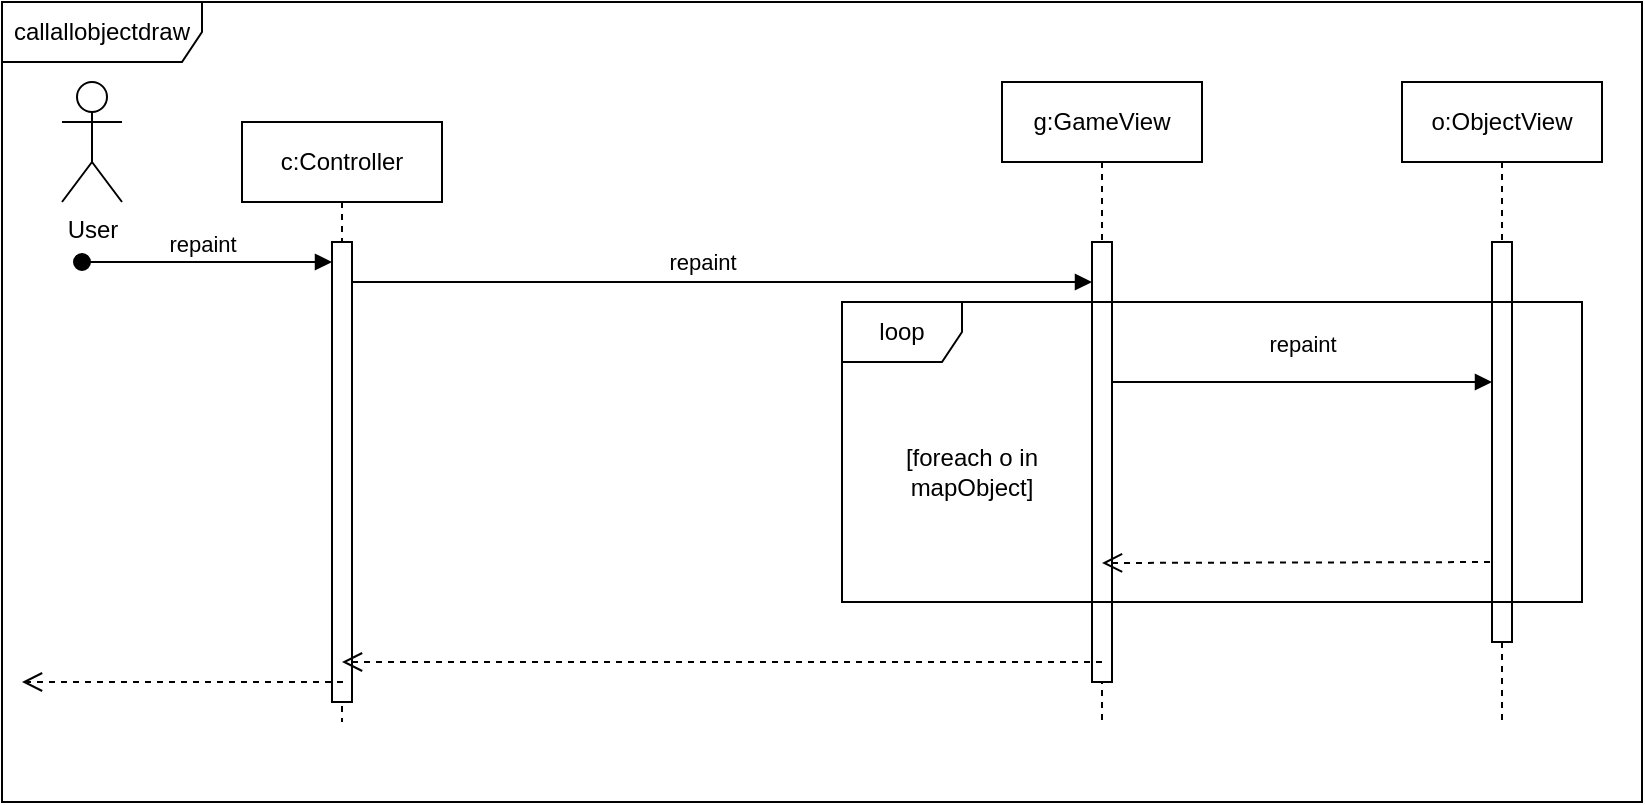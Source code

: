 <mxfile version="20.5.3" type="embed"><diagram name="Page-1" id="2YBvvXClWsGukQMizWep"><mxGraphModel dx="1649" dy="448" grid="1" gridSize="10" guides="1" tooltips="1" connect="1" arrows="1" fold="1" page="1" pageScale="1" pageWidth="850" pageHeight="1100" math="0" shadow="0"><root><mxCell id="0"/><mxCell id="1" parent="0"/><mxCell id="aM9ryv3xv72pqoxQDRHE-1" value="c:Controller" style="shape=umlLifeline;perimeter=lifelinePerimeter;whiteSpace=wrap;html=1;container=0;dropTarget=0;collapsible=0;recursiveResize=0;outlineConnect=0;portConstraint=eastwest;newEdgeStyle={&quot;edgeStyle&quot;:&quot;elbowEdgeStyle&quot;,&quot;elbow&quot;:&quot;vertical&quot;,&quot;curved&quot;:0,&quot;rounded&quot;:0};" parent="1" vertex="1"><mxGeometry x="110" y="60" width="100" height="300" as="geometry"/></mxCell><mxCell id="aM9ryv3xv72pqoxQDRHE-2" value="" style="html=1;points=[];perimeter=orthogonalPerimeter;outlineConnect=0;targetShapes=umlLifeline;portConstraint=eastwest;newEdgeStyle={&quot;edgeStyle&quot;:&quot;elbowEdgeStyle&quot;,&quot;elbow&quot;:&quot;vertical&quot;,&quot;curved&quot;:0,&quot;rounded&quot;:0};" parent="aM9ryv3xv72pqoxQDRHE-1" vertex="1"><mxGeometry x="45" y="60" width="10" height="230" as="geometry"/></mxCell><mxCell id="aM9ryv3xv72pqoxQDRHE-3" value="repaint" style="html=1;verticalAlign=bottom;startArrow=oval;endArrow=block;startSize=8;edgeStyle=elbowEdgeStyle;elbow=vertical;curved=0;rounded=0;" parent="aM9ryv3xv72pqoxQDRHE-1" target="aM9ryv3xv72pqoxQDRHE-2" edge="1"><mxGeometry x="-0.04" relative="1" as="geometry"><mxPoint x="-80" y="70" as="sourcePoint"/><Array as="points"><mxPoint x="10" y="70"/><mxPoint x="-20" y="80"/></Array><mxPoint as="offset"/></mxGeometry></mxCell><mxCell id="aM9ryv3xv72pqoxQDRHE-5" value="g:GameView" style="shape=umlLifeline;perimeter=lifelinePerimeter;whiteSpace=wrap;html=1;container=0;dropTarget=0;collapsible=0;recursiveResize=0;outlineConnect=0;portConstraint=eastwest;newEdgeStyle={&quot;edgeStyle&quot;:&quot;elbowEdgeStyle&quot;,&quot;elbow&quot;:&quot;vertical&quot;,&quot;curved&quot;:0,&quot;rounded&quot;:0};" parent="1" vertex="1"><mxGeometry x="490" y="40" width="100" height="320" as="geometry"/></mxCell><mxCell id="aM9ryv3xv72pqoxQDRHE-6" value="" style="html=1;points=[];perimeter=orthogonalPerimeter;outlineConnect=0;targetShapes=umlLifeline;portConstraint=eastwest;newEdgeStyle={&quot;edgeStyle&quot;:&quot;elbowEdgeStyle&quot;,&quot;elbow&quot;:&quot;vertical&quot;,&quot;curved&quot;:0,&quot;rounded&quot;:0};" parent="aM9ryv3xv72pqoxQDRHE-5" vertex="1"><mxGeometry x="45" y="80" width="10" height="220" as="geometry"/></mxCell><mxCell id="aM9ryv3xv72pqoxQDRHE-7" value="" style="html=1;verticalAlign=bottom;endArrow=block;edgeStyle=elbowEdgeStyle;elbow=vertical;curved=0;rounded=0;" parent="1" source="aM9ryv3xv72pqoxQDRHE-2" target="aM9ryv3xv72pqoxQDRHE-6" edge="1"><mxGeometry y="10" relative="1" as="geometry"><mxPoint x="195" y="130" as="sourcePoint"/><Array as="points"><mxPoint x="290" y="140"/><mxPoint x="180" y="120"/></Array><mxPoint as="offset"/></mxGeometry></mxCell><mxCell id="4" value="repaint" style="edgeLabel;html=1;align=center;verticalAlign=middle;resizable=0;points=[];" vertex="1" connectable="0" parent="aM9ryv3xv72pqoxQDRHE-7"><mxGeometry x="-0.18" y="-1" relative="1" as="geometry"><mxPoint x="23" y="-11" as="offset"/></mxGeometry></mxCell><mxCell id="yQsRKcrNC5CklVszO9y0-7" value="repaint" style="html=1;verticalAlign=bottom;endArrow=block;edgeStyle=elbowEdgeStyle;elbow=vertical;curved=0;rounded=0;" parent="1" source="aM9ryv3xv72pqoxQDRHE-6" target="yQsRKcrNC5CklVszO9y0-10" edge="1"><mxGeometry y="10" relative="1" as="geometry"><mxPoint x="370" y="180" as="sourcePoint"/><mxPoint x="800" y="180" as="targetPoint"/><Array as="points"><mxPoint x="640" y="190"/><mxPoint x="680" y="160"/></Array><mxPoint as="offset"/></mxGeometry></mxCell><mxCell id="yQsRKcrNC5CklVszO9y0-8" value="" style="html=1;verticalAlign=bottom;endArrow=open;dashed=1;endSize=8;edgeStyle=elbowEdgeStyle;elbow=vertical;curved=0;rounded=0;" parent="1" edge="1"><mxGeometry x="0.104" y="9" relative="1" as="geometry"><mxPoint x="540" y="281" as="targetPoint"/><mxPoint x="740" y="280" as="sourcePoint"/><mxPoint as="offset"/></mxGeometry></mxCell><mxCell id="yQsRKcrNC5CklVszO9y0-9" value="o:ObjectView" style="shape=umlLifeline;perimeter=lifelinePerimeter;whiteSpace=wrap;html=1;container=0;dropTarget=0;collapsible=0;recursiveResize=0;outlineConnect=0;portConstraint=eastwest;newEdgeStyle={&quot;edgeStyle&quot;:&quot;elbowEdgeStyle&quot;,&quot;elbow&quot;:&quot;vertical&quot;,&quot;curved&quot;:0,&quot;rounded&quot;:0};" parent="1" vertex="1"><mxGeometry x="690" y="40" width="100" height="320" as="geometry"/></mxCell><mxCell id="yQsRKcrNC5CklVszO9y0-10" value="" style="html=1;points=[];perimeter=orthogonalPerimeter;outlineConnect=0;targetShapes=umlLifeline;portConstraint=eastwest;newEdgeStyle={&quot;edgeStyle&quot;:&quot;elbowEdgeStyle&quot;,&quot;elbow&quot;:&quot;vertical&quot;,&quot;curved&quot;:0,&quot;rounded&quot;:0};" parent="yQsRKcrNC5CklVszO9y0-9" vertex="1"><mxGeometry x="45" y="80" width="10" height="200" as="geometry"/></mxCell><mxCell id="yQsRKcrNC5CklVszO9y0-12" value="loop" style="shape=umlFrame;whiteSpace=wrap;html=1;pointerEvents=0;" parent="1" vertex="1"><mxGeometry x="410" y="150" width="370" height="150" as="geometry"/></mxCell><mxCell id="yQsRKcrNC5CklVszO9y0-13" value="" style="html=1;verticalAlign=bottom;endArrow=open;dashed=1;endSize=8;edgeStyle=elbowEdgeStyle;elbow=vertical;curved=0;rounded=0;" parent="1" target="aM9ryv3xv72pqoxQDRHE-1" edge="1"><mxGeometry relative="1" as="geometry"><mxPoint x="340" y="331" as="targetPoint"/><mxPoint x="540" y="330" as="sourcePoint"/></mxGeometry></mxCell><mxCell id="yQsRKcrNC5CklVszO9y0-15" value="[foreach o in mapObject]" style="text;html=1;strokeColor=none;fillColor=none;align=center;verticalAlign=middle;whiteSpace=wrap;rounded=0;" parent="1" vertex="1"><mxGeometry x="425" y="220" width="100" height="30" as="geometry"/></mxCell><mxCell id="yQsRKcrNC5CklVszO9y0-16" value="callallobjectdraw" style="shape=umlFrame;whiteSpace=wrap;html=1;pointerEvents=0;width=100;height=30;" parent="1" vertex="1"><mxGeometry x="-10" width="820" height="400" as="geometry"/></mxCell><mxCell id="_VQ4HuBmABRvyjUbdhV9-1" value="User" style="shape=umlActor;verticalLabelPosition=bottom;verticalAlign=top;html=1;outlineConnect=0;" parent="1" vertex="1"><mxGeometry x="20" y="40" width="30" height="60" as="geometry"/></mxCell><mxCell id="3" value="" style="html=1;verticalAlign=bottom;endArrow=open;dashed=1;endSize=8;edgeStyle=elbowEdgeStyle;elbow=vertical;curved=0;rounded=0;" edge="1" parent="1"><mxGeometry relative="1" as="geometry"><mxPoint y="340" as="targetPoint"/><mxPoint x="160.5" y="340" as="sourcePoint"/></mxGeometry></mxCell><mxCell id="5" style="edgeStyle=orthogonalEdgeStyle;rounded=0;orthogonalLoop=1;jettySize=auto;html=1;exitX=0.5;exitY=1;exitDx=0;exitDy=0;" edge="1" parent="1" source="yQsRKcrNC5CklVszO9y0-15" target="yQsRKcrNC5CklVszO9y0-15"><mxGeometry relative="1" as="geometry"/></mxCell></root></mxGraphModel></diagram></mxfile>